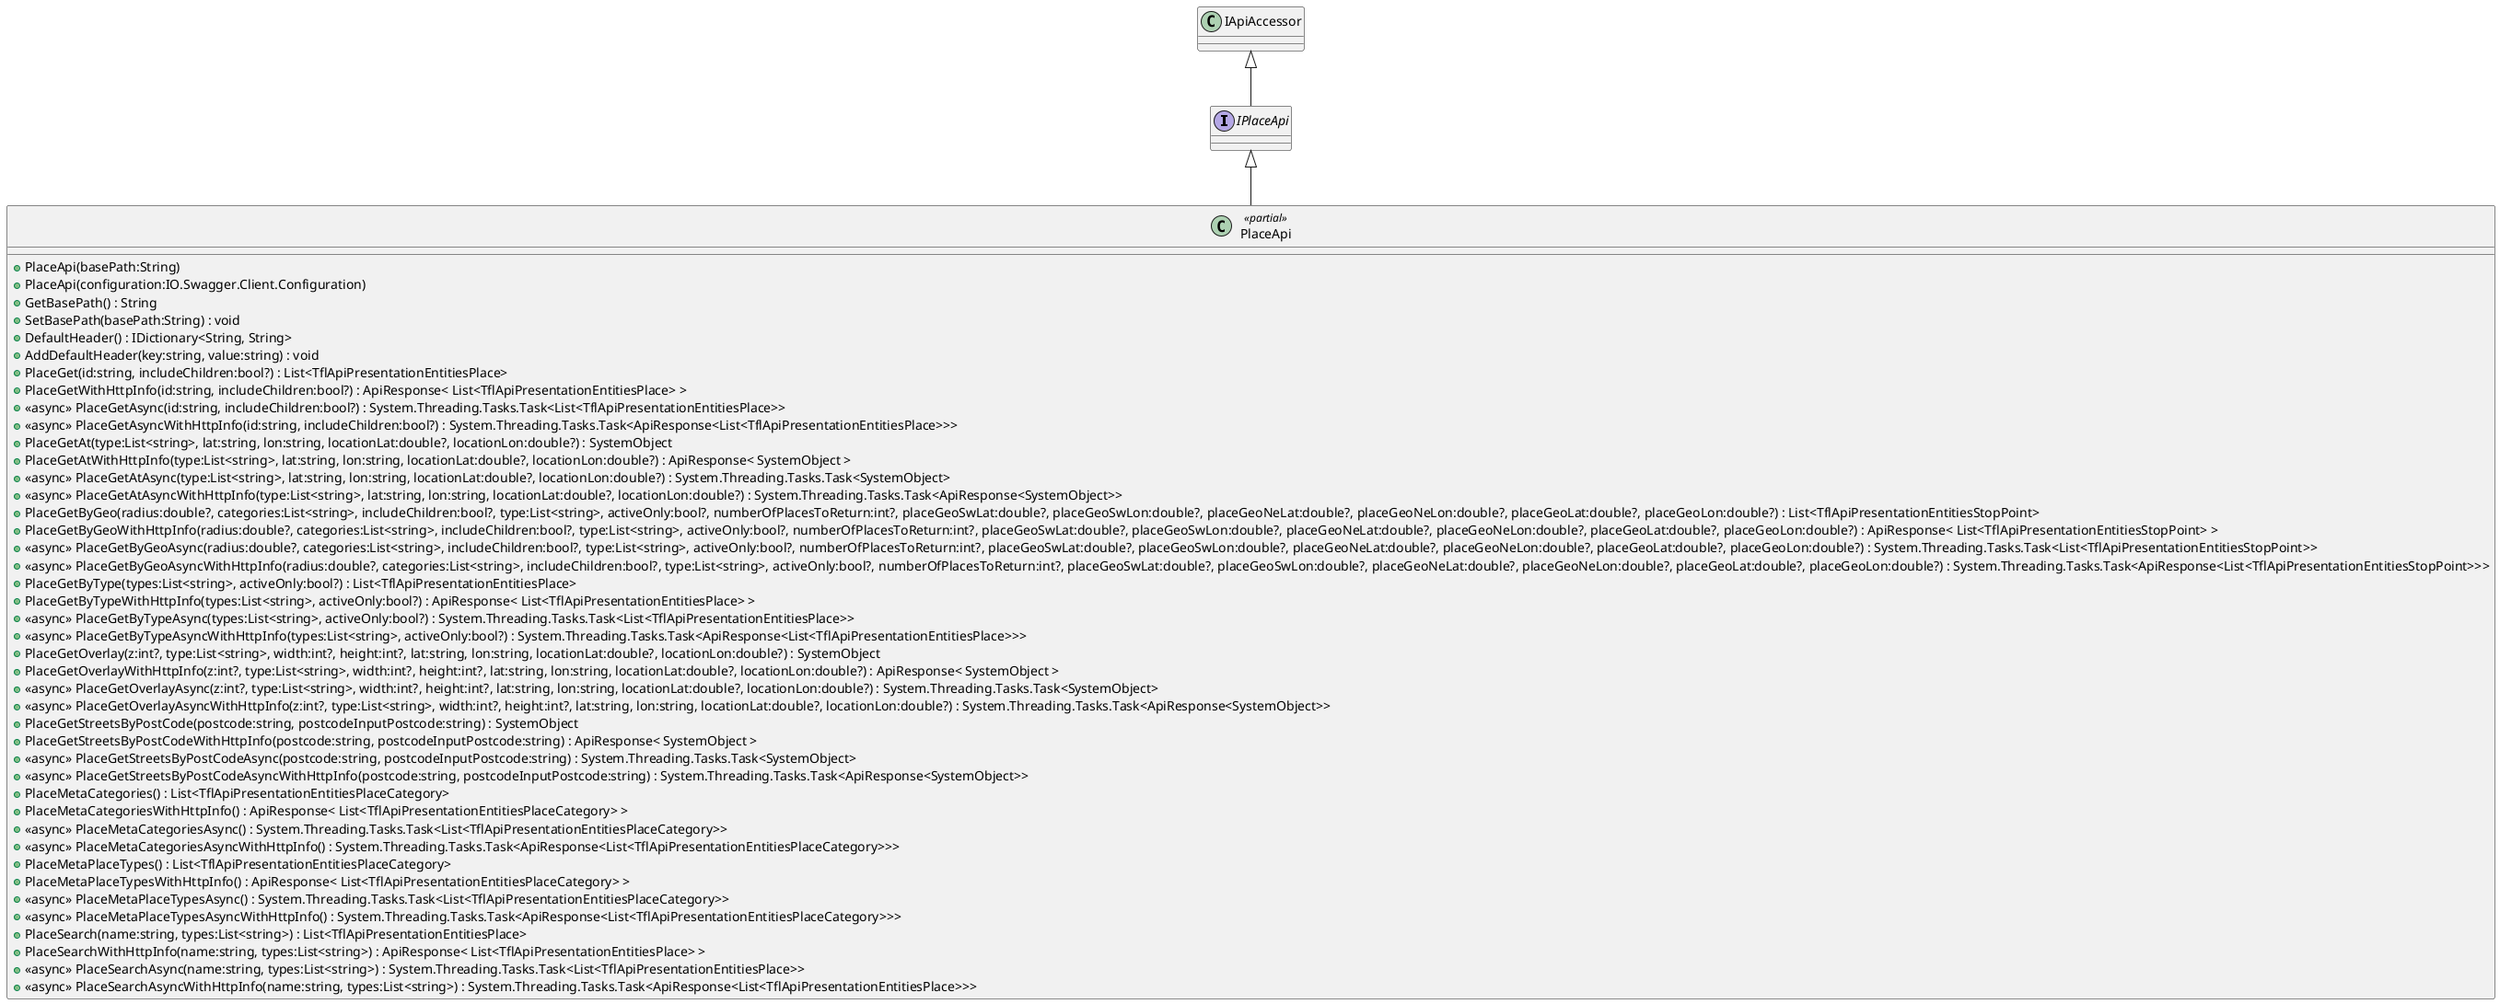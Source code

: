 @startuml
interface IPlaceApi {
}
class PlaceApi <<partial>> {
    + PlaceApi(basePath:String)
    + PlaceApi(configuration:IO.Swagger.Client.Configuration)
    + GetBasePath() : String
    + SetBasePath(basePath:String) : void
    + DefaultHeader() : IDictionary<String, String>
    + AddDefaultHeader(key:string, value:string) : void
    + PlaceGet(id:string, includeChildren:bool?) : List<TflApiPresentationEntitiesPlace>
    + PlaceGetWithHttpInfo(id:string, includeChildren:bool?) : ApiResponse< List<TflApiPresentationEntitiesPlace> >
    + <<async>> PlaceGetAsync(id:string, includeChildren:bool?) : System.Threading.Tasks.Task<List<TflApiPresentationEntitiesPlace>>
    + <<async>> PlaceGetAsyncWithHttpInfo(id:string, includeChildren:bool?) : System.Threading.Tasks.Task<ApiResponse<List<TflApiPresentationEntitiesPlace>>>
    + PlaceGetAt(type:List<string>, lat:string, lon:string, locationLat:double?, locationLon:double?) : SystemObject
    + PlaceGetAtWithHttpInfo(type:List<string>, lat:string, lon:string, locationLat:double?, locationLon:double?) : ApiResponse< SystemObject >
    + <<async>> PlaceGetAtAsync(type:List<string>, lat:string, lon:string, locationLat:double?, locationLon:double?) : System.Threading.Tasks.Task<SystemObject>
    + <<async>> PlaceGetAtAsyncWithHttpInfo(type:List<string>, lat:string, lon:string, locationLat:double?, locationLon:double?) : System.Threading.Tasks.Task<ApiResponse<SystemObject>>
    + PlaceGetByGeo(radius:double?, categories:List<string>, includeChildren:bool?, type:List<string>, activeOnly:bool?, numberOfPlacesToReturn:int?, placeGeoSwLat:double?, placeGeoSwLon:double?, placeGeoNeLat:double?, placeGeoNeLon:double?, placeGeoLat:double?, placeGeoLon:double?) : List<TflApiPresentationEntitiesStopPoint>
    + PlaceGetByGeoWithHttpInfo(radius:double?, categories:List<string>, includeChildren:bool?, type:List<string>, activeOnly:bool?, numberOfPlacesToReturn:int?, placeGeoSwLat:double?, placeGeoSwLon:double?, placeGeoNeLat:double?, placeGeoNeLon:double?, placeGeoLat:double?, placeGeoLon:double?) : ApiResponse< List<TflApiPresentationEntitiesStopPoint> >
    + <<async>> PlaceGetByGeoAsync(radius:double?, categories:List<string>, includeChildren:bool?, type:List<string>, activeOnly:bool?, numberOfPlacesToReturn:int?, placeGeoSwLat:double?, placeGeoSwLon:double?, placeGeoNeLat:double?, placeGeoNeLon:double?, placeGeoLat:double?, placeGeoLon:double?) : System.Threading.Tasks.Task<List<TflApiPresentationEntitiesStopPoint>>
    + <<async>> PlaceGetByGeoAsyncWithHttpInfo(radius:double?, categories:List<string>, includeChildren:bool?, type:List<string>, activeOnly:bool?, numberOfPlacesToReturn:int?, placeGeoSwLat:double?, placeGeoSwLon:double?, placeGeoNeLat:double?, placeGeoNeLon:double?, placeGeoLat:double?, placeGeoLon:double?) : System.Threading.Tasks.Task<ApiResponse<List<TflApiPresentationEntitiesStopPoint>>>
    + PlaceGetByType(types:List<string>, activeOnly:bool?) : List<TflApiPresentationEntitiesPlace>
    + PlaceGetByTypeWithHttpInfo(types:List<string>, activeOnly:bool?) : ApiResponse< List<TflApiPresentationEntitiesPlace> >
    + <<async>> PlaceGetByTypeAsync(types:List<string>, activeOnly:bool?) : System.Threading.Tasks.Task<List<TflApiPresentationEntitiesPlace>>
    + <<async>> PlaceGetByTypeAsyncWithHttpInfo(types:List<string>, activeOnly:bool?) : System.Threading.Tasks.Task<ApiResponse<List<TflApiPresentationEntitiesPlace>>>
    + PlaceGetOverlay(z:int?, type:List<string>, width:int?, height:int?, lat:string, lon:string, locationLat:double?, locationLon:double?) : SystemObject
    + PlaceGetOverlayWithHttpInfo(z:int?, type:List<string>, width:int?, height:int?, lat:string, lon:string, locationLat:double?, locationLon:double?) : ApiResponse< SystemObject >
    + <<async>> PlaceGetOverlayAsync(z:int?, type:List<string>, width:int?, height:int?, lat:string, lon:string, locationLat:double?, locationLon:double?) : System.Threading.Tasks.Task<SystemObject>
    + <<async>> PlaceGetOverlayAsyncWithHttpInfo(z:int?, type:List<string>, width:int?, height:int?, lat:string, lon:string, locationLat:double?, locationLon:double?) : System.Threading.Tasks.Task<ApiResponse<SystemObject>>
    + PlaceGetStreetsByPostCode(postcode:string, postcodeInputPostcode:string) : SystemObject
    + PlaceGetStreetsByPostCodeWithHttpInfo(postcode:string, postcodeInputPostcode:string) : ApiResponse< SystemObject >
    + <<async>> PlaceGetStreetsByPostCodeAsync(postcode:string, postcodeInputPostcode:string) : System.Threading.Tasks.Task<SystemObject>
    + <<async>> PlaceGetStreetsByPostCodeAsyncWithHttpInfo(postcode:string, postcodeInputPostcode:string) : System.Threading.Tasks.Task<ApiResponse<SystemObject>>
    + PlaceMetaCategories() : List<TflApiPresentationEntitiesPlaceCategory>
    + PlaceMetaCategoriesWithHttpInfo() : ApiResponse< List<TflApiPresentationEntitiesPlaceCategory> >
    + <<async>> PlaceMetaCategoriesAsync() : System.Threading.Tasks.Task<List<TflApiPresentationEntitiesPlaceCategory>>
    + <<async>> PlaceMetaCategoriesAsyncWithHttpInfo() : System.Threading.Tasks.Task<ApiResponse<List<TflApiPresentationEntitiesPlaceCategory>>>
    + PlaceMetaPlaceTypes() : List<TflApiPresentationEntitiesPlaceCategory>
    + PlaceMetaPlaceTypesWithHttpInfo() : ApiResponse< List<TflApiPresentationEntitiesPlaceCategory> >
    + <<async>> PlaceMetaPlaceTypesAsync() : System.Threading.Tasks.Task<List<TflApiPresentationEntitiesPlaceCategory>>
    + <<async>> PlaceMetaPlaceTypesAsyncWithHttpInfo() : System.Threading.Tasks.Task<ApiResponse<List<TflApiPresentationEntitiesPlaceCategory>>>
    + PlaceSearch(name:string, types:List<string>) : List<TflApiPresentationEntitiesPlace>
    + PlaceSearchWithHttpInfo(name:string, types:List<string>) : ApiResponse< List<TflApiPresentationEntitiesPlace> >
    + <<async>> PlaceSearchAsync(name:string, types:List<string>) : System.Threading.Tasks.Task<List<TflApiPresentationEntitiesPlace>>
    + <<async>> PlaceSearchAsyncWithHttpInfo(name:string, types:List<string>) : System.Threading.Tasks.Task<ApiResponse<List<TflApiPresentationEntitiesPlace>>>
}
IApiAccessor <|-- IPlaceApi
IPlaceApi <|-- PlaceApi
@enduml
